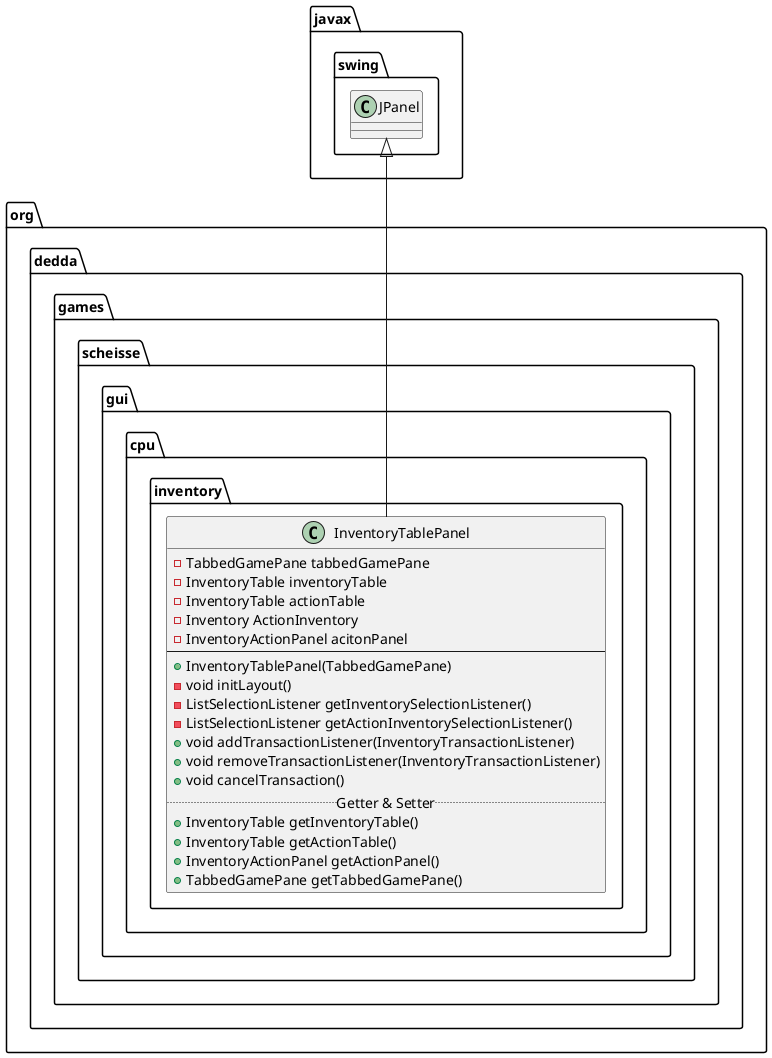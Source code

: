 @startuml
class javax.swing.JPanel

class org.dedda.games.scheisse.gui.cpu.inventory.InventoryTablePanel{
    - TabbedGamePane tabbedGamePane
    - InventoryTable inventoryTable
    - InventoryTable actionTable
    - Inventory ActionInventory
    - InventoryActionPanel acitonPanel
    --
    + InventoryTablePanel(TabbedGamePane)
    - void initLayout()
    - ListSelectionListener getInventorySelectionListener()
    - ListSelectionListener getActionInventorySelectionListener()
    + void addTransactionListener(InventoryTransactionListener)
    + void removeTransactionListener(InventoryTransactionListener)
    + void cancelTransaction()
    .. Getter & Setter ..
    + InventoryTable getInventoryTable()
    + InventoryTable getActionTable()
    + InventoryActionPanel getActionPanel()
    + TabbedGamePane getTabbedGamePane()
}

javax.swing.JPanel <|-- org.dedda.games.scheisse.gui.cpu.inventory.InventoryTablePanel
@enduml
